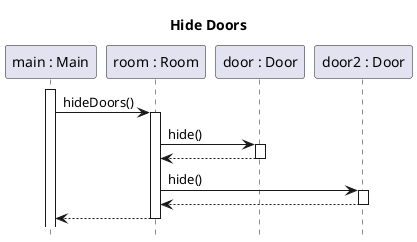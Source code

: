 @startuml room-hide-doors

title Hide Doors
hide footbox
autoactivate on
participant "main : Main" as main
participant "room : Room" as room
participant "door : Door" as door
participant "door2 : Door" as door2

main++
main -> room : hideDoors() 
    room -> door : hide()
    return
    room -> door2 : hide()
    return
return

@enduml